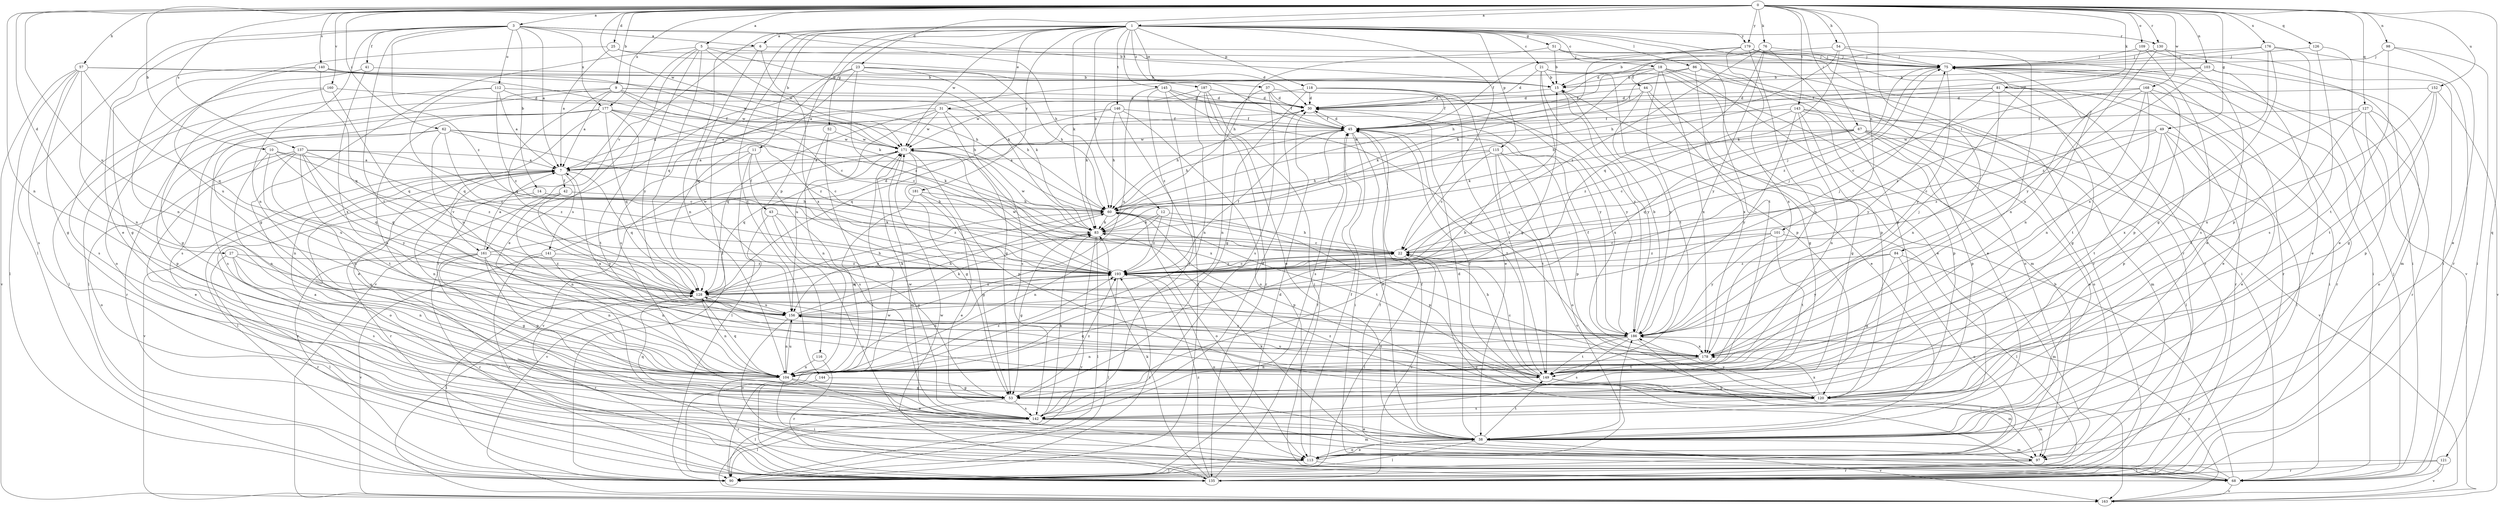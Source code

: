 strict digraph  {
0;
1;
3;
5;
6;
7;
9;
10;
11;
12;
14;
15;
18;
21;
22;
23;
25;
27;
30;
31;
37;
38;
41;
42;
43;
44;
45;
49;
51;
52;
53;
54;
57;
60;
62;
67;
68;
75;
76;
81;
83;
84;
86;
90;
97;
98;
101;
103;
104;
109;
112;
113;
115;
116;
118;
120;
121;
126;
127;
128;
130;
135;
137;
140;
141;
142;
143;
144;
145;
146;
149;
152;
156;
160;
161;
163;
168;
171;
176;
177;
178;
179;
181;
186;
187;
193;
0 -> 1  [label=a];
0 -> 3  [label=a];
0 -> 5  [label=a];
0 -> 9  [label=b];
0 -> 10  [label=b];
0 -> 23  [label=d];
0 -> 25  [label=d];
0 -> 27  [label=d];
0 -> 49  [label=g];
0 -> 54  [label=h];
0 -> 57  [label=h];
0 -> 62  [label=i];
0 -> 67  [label=i];
0 -> 76  [label=k];
0 -> 81  [label=k];
0 -> 84  [label=l];
0 -> 98  [label=n];
0 -> 101  [label=n];
0 -> 103  [label=n];
0 -> 104  [label=n];
0 -> 109  [label=o];
0 -> 121  [label=q];
0 -> 126  [label=q];
0 -> 127  [label=q];
0 -> 130  [label=r];
0 -> 137  [label=s];
0 -> 140  [label=s];
0 -> 143  [label=t];
0 -> 152  [label=u];
0 -> 156  [label=u];
0 -> 160  [label=v];
0 -> 168  [label=w];
0 -> 171  [label=w];
0 -> 176  [label=x];
0 -> 177  [label=x];
0 -> 179  [label=y];
1 -> 6  [label=a];
1 -> 11  [label=b];
1 -> 12  [label=b];
1 -> 18  [label=c];
1 -> 21  [label=c];
1 -> 22  [label=c];
1 -> 31  [label=e];
1 -> 37  [label=e];
1 -> 51  [label=g];
1 -> 52  [label=g];
1 -> 83  [label=k];
1 -> 86  [label=l];
1 -> 90  [label=l];
1 -> 115  [label=p];
1 -> 116  [label=p];
1 -> 118  [label=p];
1 -> 130  [label=r];
1 -> 135  [label=r];
1 -> 144  [label=t];
1 -> 145  [label=t];
1 -> 146  [label=t];
1 -> 149  [label=t];
1 -> 161  [label=v];
1 -> 171  [label=w];
1 -> 179  [label=y];
1 -> 181  [label=y];
1 -> 187  [label=z];
3 -> 6  [label=a];
3 -> 7  [label=a];
3 -> 14  [label=b];
3 -> 15  [label=b];
3 -> 38  [label=e];
3 -> 41  [label=f];
3 -> 60  [label=h];
3 -> 90  [label=l];
3 -> 104  [label=n];
3 -> 112  [label=o];
3 -> 149  [label=t];
3 -> 177  [label=x];
3 -> 193  [label=z];
5 -> 38  [label=e];
5 -> 53  [label=g];
5 -> 68  [label=i];
5 -> 75  [label=j];
5 -> 83  [label=k];
5 -> 128  [label=q];
5 -> 171  [label=w];
5 -> 186  [label=y];
6 -> 75  [label=j];
6 -> 104  [label=n];
6 -> 156  [label=u];
6 -> 178  [label=x];
7 -> 42  [label=f];
7 -> 90  [label=l];
7 -> 104  [label=n];
7 -> 113  [label=o];
7 -> 128  [label=q];
7 -> 141  [label=s];
7 -> 161  [label=v];
7 -> 163  [label=v];
9 -> 7  [label=a];
9 -> 22  [label=c];
9 -> 30  [label=d];
9 -> 60  [label=h];
9 -> 90  [label=l];
9 -> 128  [label=q];
9 -> 142  [label=s];
9 -> 171  [label=w];
10 -> 7  [label=a];
10 -> 104  [label=n];
10 -> 128  [label=q];
10 -> 156  [label=u];
10 -> 193  [label=z];
11 -> 7  [label=a];
11 -> 43  [label=f];
11 -> 90  [label=l];
11 -> 142  [label=s];
11 -> 163  [label=v];
12 -> 83  [label=k];
12 -> 104  [label=n];
12 -> 120  [label=p];
12 -> 193  [label=z];
14 -> 60  [label=h];
14 -> 135  [label=r];
14 -> 193  [label=z];
15 -> 30  [label=d];
15 -> 186  [label=y];
18 -> 7  [label=a];
18 -> 38  [label=e];
18 -> 44  [label=f];
18 -> 45  [label=f];
18 -> 68  [label=i];
18 -> 120  [label=p];
18 -> 149  [label=t];
18 -> 178  [label=x];
21 -> 15  [label=b];
21 -> 30  [label=d];
21 -> 53  [label=g];
21 -> 97  [label=m];
21 -> 120  [label=p];
21 -> 186  [label=y];
22 -> 60  [label=h];
22 -> 75  [label=j];
22 -> 90  [label=l];
22 -> 193  [label=z];
23 -> 15  [label=b];
23 -> 45  [label=f];
23 -> 60  [label=h];
23 -> 83  [label=k];
23 -> 128  [label=q];
23 -> 142  [label=s];
23 -> 163  [label=v];
23 -> 193  [label=z];
25 -> 7  [label=a];
25 -> 30  [label=d];
25 -> 75  [label=j];
25 -> 104  [label=n];
27 -> 104  [label=n];
27 -> 135  [label=r];
27 -> 142  [label=s];
27 -> 156  [label=u];
27 -> 193  [label=z];
30 -> 45  [label=f];
30 -> 60  [label=h];
30 -> 178  [label=x];
31 -> 7  [label=a];
31 -> 45  [label=f];
31 -> 53  [label=g];
31 -> 128  [label=q];
31 -> 142  [label=s];
31 -> 156  [label=u];
31 -> 171  [label=w];
37 -> 30  [label=d];
37 -> 45  [label=f];
37 -> 104  [label=n];
37 -> 142  [label=s];
37 -> 186  [label=y];
38 -> 30  [label=d];
38 -> 45  [label=f];
38 -> 90  [label=l];
38 -> 97  [label=m];
38 -> 113  [label=o];
38 -> 149  [label=t];
38 -> 163  [label=v];
38 -> 186  [label=y];
41 -> 15  [label=b];
41 -> 113  [label=o];
41 -> 178  [label=x];
42 -> 60  [label=h];
42 -> 104  [label=n];
42 -> 135  [label=r];
42 -> 186  [label=y];
43 -> 53  [label=g];
43 -> 68  [label=i];
43 -> 83  [label=k];
43 -> 163  [label=v];
44 -> 30  [label=d];
44 -> 38  [label=e];
44 -> 53  [label=g];
44 -> 83  [label=k];
44 -> 186  [label=y];
45 -> 30  [label=d];
45 -> 38  [label=e];
45 -> 60  [label=h];
45 -> 68  [label=i];
45 -> 142  [label=s];
45 -> 149  [label=t];
45 -> 171  [label=w];
49 -> 22  [label=c];
49 -> 38  [label=e];
49 -> 90  [label=l];
49 -> 120  [label=p];
49 -> 149  [label=t];
49 -> 171  [label=w];
49 -> 193  [label=z];
51 -> 15  [label=b];
51 -> 60  [label=h];
51 -> 75  [label=j];
51 -> 135  [label=r];
52 -> 90  [label=l];
52 -> 104  [label=n];
52 -> 171  [label=w];
53 -> 90  [label=l];
53 -> 142  [label=s];
53 -> 193  [label=z];
54 -> 15  [label=b];
54 -> 60  [label=h];
54 -> 75  [label=j];
54 -> 83  [label=k];
54 -> 104  [label=n];
57 -> 15  [label=b];
57 -> 53  [label=g];
57 -> 60  [label=h];
57 -> 90  [label=l];
57 -> 104  [label=n];
57 -> 128  [label=q];
57 -> 142  [label=s];
57 -> 163  [label=v];
60 -> 83  [label=k];
60 -> 113  [label=o];
60 -> 120  [label=p];
60 -> 149  [label=t];
60 -> 156  [label=u];
62 -> 22  [label=c];
62 -> 83  [label=k];
62 -> 104  [label=n];
62 -> 120  [label=p];
62 -> 156  [label=u];
62 -> 171  [label=w];
62 -> 193  [label=z];
67 -> 22  [label=c];
67 -> 38  [label=e];
67 -> 83  [label=k];
67 -> 90  [label=l];
67 -> 120  [label=p];
67 -> 128  [label=q];
67 -> 163  [label=v];
67 -> 171  [label=w];
68 -> 15  [label=b];
68 -> 22  [label=c];
68 -> 45  [label=f];
68 -> 75  [label=j];
68 -> 163  [label=v];
75 -> 15  [label=b];
75 -> 68  [label=i];
75 -> 104  [label=n];
75 -> 120  [label=p];
75 -> 135  [label=r];
75 -> 186  [label=y];
75 -> 193  [label=z];
76 -> 75  [label=j];
76 -> 83  [label=k];
76 -> 120  [label=p];
76 -> 128  [label=q];
76 -> 186  [label=y];
76 -> 193  [label=z];
81 -> 30  [label=d];
81 -> 53  [label=g];
81 -> 60  [label=h];
81 -> 68  [label=i];
81 -> 104  [label=n];
81 -> 135  [label=r];
81 -> 186  [label=y];
83 -> 22  [label=c];
83 -> 53  [label=g];
83 -> 90  [label=l];
83 -> 163  [label=v];
83 -> 171  [label=w];
84 -> 53  [label=g];
84 -> 97  [label=m];
84 -> 113  [label=o];
84 -> 186  [label=y];
84 -> 193  [label=z];
86 -> 15  [label=b];
86 -> 38  [label=e];
86 -> 45  [label=f];
86 -> 113  [label=o];
86 -> 178  [label=x];
90 -> 30  [label=d];
90 -> 171  [label=w];
90 -> 193  [label=z];
97 -> 83  [label=k];
97 -> 135  [label=r];
98 -> 38  [label=e];
98 -> 68  [label=i];
98 -> 75  [label=j];
98 -> 149  [label=t];
101 -> 22  [label=c];
101 -> 90  [label=l];
101 -> 149  [label=t];
101 -> 186  [label=y];
101 -> 193  [label=z];
103 -> 15  [label=b];
103 -> 38  [label=e];
103 -> 45  [label=f];
103 -> 97  [label=m];
103 -> 193  [label=z];
104 -> 15  [label=b];
104 -> 38  [label=e];
104 -> 53  [label=g];
104 -> 68  [label=i];
104 -> 128  [label=q];
104 -> 135  [label=r];
104 -> 156  [label=u];
104 -> 193  [label=z];
109 -> 68  [label=i];
109 -> 75  [label=j];
109 -> 142  [label=s];
109 -> 186  [label=y];
112 -> 7  [label=a];
112 -> 30  [label=d];
112 -> 60  [label=h];
112 -> 90  [label=l];
112 -> 128  [label=q];
112 -> 193  [label=z];
113 -> 38  [label=e];
113 -> 45  [label=f];
113 -> 68  [label=i];
113 -> 90  [label=l];
115 -> 7  [label=a];
115 -> 22  [label=c];
115 -> 60  [label=h];
115 -> 113  [label=o];
115 -> 120  [label=p];
115 -> 149  [label=t];
115 -> 163  [label=v];
116 -> 104  [label=n];
116 -> 135  [label=r];
118 -> 30  [label=d];
118 -> 38  [label=e];
118 -> 45  [label=f];
118 -> 53  [label=g];
118 -> 149  [label=t];
118 -> 171  [label=w];
120 -> 45  [label=f];
120 -> 97  [label=m];
120 -> 142  [label=s];
120 -> 178  [label=x];
120 -> 186  [label=y];
120 -> 193  [label=z];
121 -> 68  [label=i];
121 -> 90  [label=l];
121 -> 135  [label=r];
121 -> 163  [label=v];
126 -> 38  [label=e];
126 -> 75  [label=j];
126 -> 142  [label=s];
127 -> 45  [label=f];
127 -> 113  [label=o];
127 -> 120  [label=p];
127 -> 135  [label=r];
127 -> 149  [label=t];
127 -> 178  [label=x];
128 -> 60  [label=h];
128 -> 75  [label=j];
128 -> 83  [label=k];
128 -> 90  [label=l];
128 -> 104  [label=n];
128 -> 135  [label=r];
128 -> 156  [label=u];
128 -> 193  [label=z];
130 -> 38  [label=e];
130 -> 68  [label=i];
130 -> 75  [label=j];
130 -> 178  [label=x];
135 -> 22  [label=c];
135 -> 45  [label=f];
135 -> 83  [label=k];
135 -> 171  [label=w];
135 -> 193  [label=z];
137 -> 7  [label=a];
137 -> 22  [label=c];
137 -> 38  [label=e];
137 -> 104  [label=n];
137 -> 113  [label=o];
137 -> 128  [label=q];
137 -> 149  [label=t];
137 -> 186  [label=y];
137 -> 193  [label=z];
140 -> 15  [label=b];
140 -> 53  [label=g];
140 -> 83  [label=k];
140 -> 128  [label=q];
140 -> 156  [label=u];
140 -> 171  [label=w];
141 -> 104  [label=n];
141 -> 135  [label=r];
141 -> 163  [label=v];
141 -> 171  [label=w];
141 -> 193  [label=z];
142 -> 7  [label=a];
142 -> 30  [label=d];
142 -> 38  [label=e];
142 -> 83  [label=k];
142 -> 90  [label=l];
142 -> 97  [label=m];
142 -> 128  [label=q];
142 -> 171  [label=w];
143 -> 45  [label=f];
143 -> 53  [label=g];
143 -> 97  [label=m];
143 -> 104  [label=n];
143 -> 113  [label=o];
143 -> 120  [label=p];
143 -> 186  [label=y];
143 -> 193  [label=z];
144 -> 53  [label=g];
144 -> 135  [label=r];
145 -> 30  [label=d];
145 -> 90  [label=l];
145 -> 156  [label=u];
145 -> 178  [label=x];
145 -> 186  [label=y];
145 -> 193  [label=z];
146 -> 7  [label=a];
146 -> 45  [label=f];
146 -> 60  [label=h];
146 -> 113  [label=o];
146 -> 128  [label=q];
146 -> 142  [label=s];
149 -> 22  [label=c];
149 -> 60  [label=h];
149 -> 97  [label=m];
149 -> 120  [label=p];
149 -> 128  [label=q];
149 -> 156  [label=u];
152 -> 30  [label=d];
152 -> 53  [label=g];
152 -> 149  [label=t];
152 -> 163  [label=v];
152 -> 178  [label=x];
156 -> 60  [label=h];
156 -> 75  [label=j];
156 -> 83  [label=k];
156 -> 104  [label=n];
156 -> 113  [label=o];
156 -> 149  [label=t];
156 -> 186  [label=y];
160 -> 30  [label=d];
160 -> 53  [label=g];
160 -> 128  [label=q];
160 -> 142  [label=s];
161 -> 7  [label=a];
161 -> 30  [label=d];
161 -> 53  [label=g];
161 -> 90  [label=l];
161 -> 104  [label=n];
161 -> 120  [label=p];
161 -> 135  [label=r];
161 -> 193  [label=z];
163 -> 186  [label=y];
168 -> 22  [label=c];
168 -> 30  [label=d];
168 -> 38  [label=e];
168 -> 104  [label=n];
168 -> 135  [label=r];
168 -> 149  [label=t];
168 -> 193  [label=z];
171 -> 7  [label=a];
171 -> 53  [label=g];
171 -> 97  [label=m];
171 -> 120  [label=p];
171 -> 128  [label=q];
171 -> 178  [label=x];
176 -> 30  [label=d];
176 -> 53  [label=g];
176 -> 75  [label=j];
176 -> 120  [label=p];
176 -> 135  [label=r];
176 -> 178  [label=x];
177 -> 22  [label=c];
177 -> 38  [label=e];
177 -> 45  [label=f];
177 -> 104  [label=n];
177 -> 128  [label=q];
177 -> 135  [label=r];
177 -> 142  [label=s];
177 -> 149  [label=t];
177 -> 193  [label=z];
178 -> 7  [label=a];
178 -> 75  [label=j];
178 -> 104  [label=n];
178 -> 149  [label=t];
179 -> 45  [label=f];
179 -> 60  [label=h];
179 -> 75  [label=j];
179 -> 104  [label=n];
179 -> 135  [label=r];
179 -> 163  [label=v];
179 -> 178  [label=x];
181 -> 38  [label=e];
181 -> 53  [label=g];
181 -> 60  [label=h];
181 -> 104  [label=n];
186 -> 15  [label=b];
186 -> 45  [label=f];
186 -> 90  [label=l];
186 -> 104  [label=n];
186 -> 142  [label=s];
186 -> 149  [label=t];
186 -> 178  [label=x];
187 -> 30  [label=d];
187 -> 38  [label=e];
187 -> 68  [label=i];
187 -> 83  [label=k];
187 -> 104  [label=n];
187 -> 135  [label=r];
193 -> 22  [label=c];
193 -> 45  [label=f];
193 -> 90  [label=l];
193 -> 104  [label=n];
193 -> 113  [label=o];
193 -> 128  [label=q];
193 -> 171  [label=w];
}

